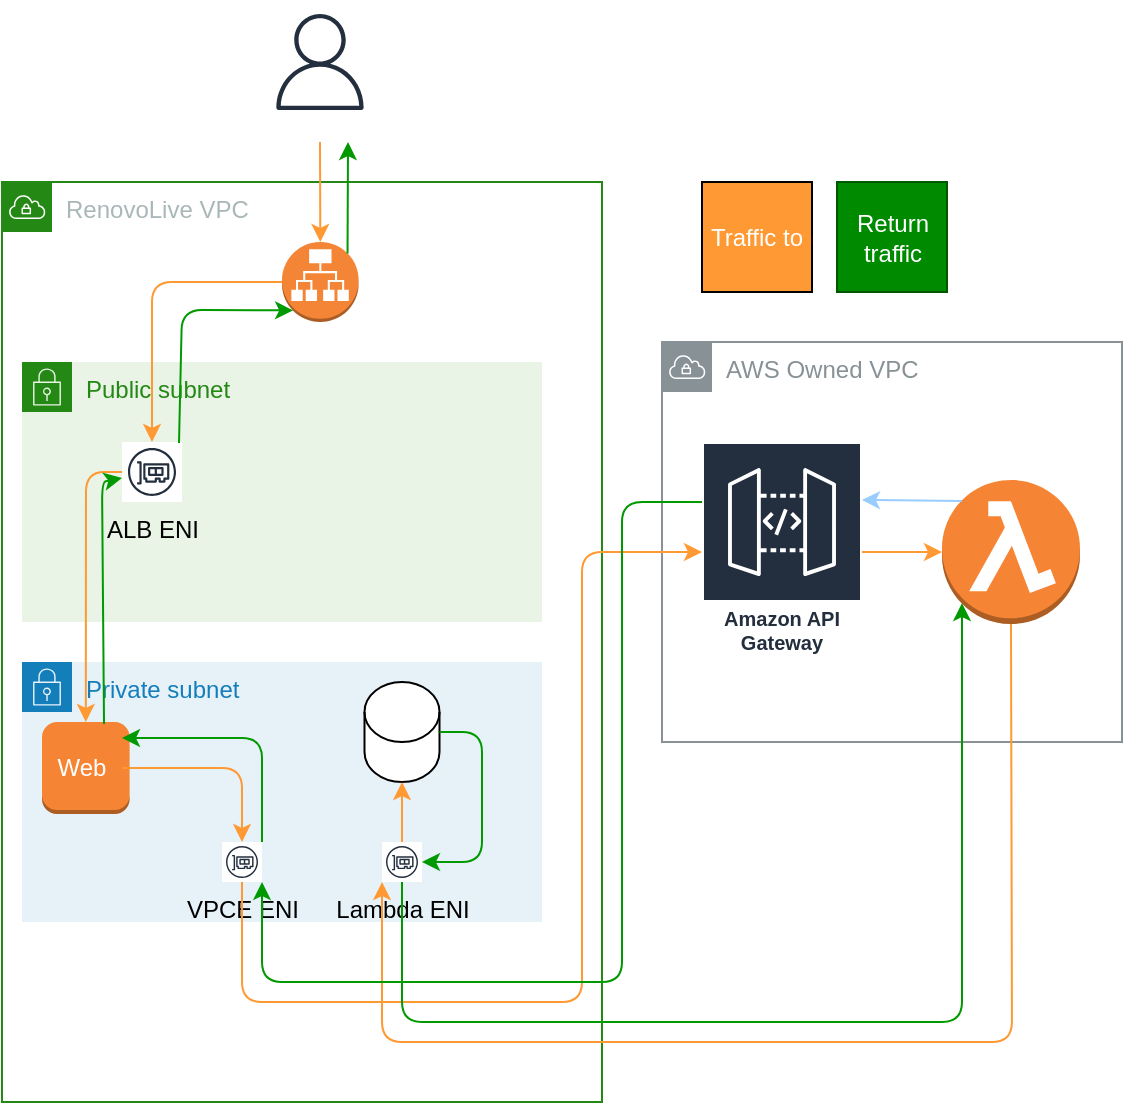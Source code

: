 <mxfile>
    <diagram id="DzUJz4db7ho8oZD3DGMr" name="Page-1">
        <mxGraphModel dx="1292" dy="353" grid="1" gridSize="10" guides="1" tooltips="1" connect="1" arrows="1" fold="1" page="1" pageScale="1" pageWidth="850" pageHeight="1100" math="0" shadow="0">
            <root>
                <mxCell id="0"/>
                <mxCell id="1" parent="0"/>
                <mxCell id="2" value="RenovoLive VPC" style="points=[[0,0],[0.25,0],[0.5,0],[0.75,0],[1,0],[1,0.25],[1,0.5],[1,0.75],[1,1],[0.75,1],[0.5,1],[0.25,1],[0,1],[0,0.75],[0,0.5],[0,0.25]];outlineConnect=0;gradientColor=none;html=1;whiteSpace=wrap;fontSize=12;fontStyle=0;container=1;pointerEvents=0;collapsible=0;recursiveResize=0;shape=mxgraph.aws4.group;grIcon=mxgraph.aws4.group_vpc;strokeColor=#248814;fillColor=none;verticalAlign=top;align=left;spacingLeft=30;fontColor=#AAB7B8;dashed=0;" vertex="1" parent="1">
                    <mxGeometry x="10" y="110" width="300" height="460" as="geometry"/>
                </mxCell>
                <mxCell id="3" value="Public subnet" style="points=[[0,0],[0.25,0],[0.5,0],[0.75,0],[1,0],[1,0.25],[1,0.5],[1,0.75],[1,1],[0.75,1],[0.5,1],[0.25,1],[0,1],[0,0.75],[0,0.5],[0,0.25]];outlineConnect=0;gradientColor=none;html=1;whiteSpace=wrap;fontSize=12;fontStyle=0;container=1;pointerEvents=0;collapsible=0;recursiveResize=0;shape=mxgraph.aws4.group;grIcon=mxgraph.aws4.group_security_group;grStroke=0;strokeColor=#248814;fillColor=#E9F3E6;verticalAlign=top;align=left;spacingLeft=30;fontColor=#248814;dashed=0;" vertex="1" parent="2">
                    <mxGeometry x="10" y="90" width="260" height="130" as="geometry"/>
                </mxCell>
                <mxCell id="8" value="&lt;font color=&quot;#000000&quot;&gt;ALB ENI&lt;/font&gt;" style="sketch=0;outlineConnect=0;fontColor=#232F3E;gradientColor=none;strokeColor=#232F3E;fillColor=#ffffff;dashed=0;verticalLabelPosition=bottom;verticalAlign=top;align=center;html=1;fontSize=12;fontStyle=0;aspect=fixed;shape=mxgraph.aws4.resourceIcon;resIcon=mxgraph.aws4.elastic_network_interface;" vertex="1" parent="3">
                    <mxGeometry x="50" y="40" width="30" height="30" as="geometry"/>
                </mxCell>
                <mxCell id="4" value="Private subnet" style="points=[[0,0],[0.25,0],[0.5,0],[0.75,0],[1,0],[1,0.25],[1,0.5],[1,0.75],[1,1],[0.75,1],[0.5,1],[0.25,1],[0,1],[0,0.75],[0,0.5],[0,0.25]];outlineConnect=0;gradientColor=none;html=1;whiteSpace=wrap;fontSize=12;fontStyle=0;container=1;pointerEvents=0;collapsible=0;recursiveResize=0;shape=mxgraph.aws4.group;grIcon=mxgraph.aws4.group_security_group;grStroke=0;strokeColor=#147EBA;fillColor=#E6F2F8;verticalAlign=top;align=left;spacingLeft=30;fontColor=#147EBA;dashed=0;" vertex="1" parent="2">
                    <mxGeometry x="10" y="240" width="260" height="130" as="geometry"/>
                </mxCell>
                <mxCell id="12" value="&lt;font color=&quot;#000000&quot;&gt;VPCE ENI&lt;/font&gt;" style="sketch=0;outlineConnect=0;fontColor=#232F3E;gradientColor=none;strokeColor=#232F3E;fillColor=#ffffff;dashed=0;verticalLabelPosition=bottom;verticalAlign=top;align=center;html=1;fontSize=12;fontStyle=0;aspect=fixed;shape=mxgraph.aws4.resourceIcon;resIcon=mxgraph.aws4.elastic_network_interface;" vertex="1" parent="4">
                    <mxGeometry x="100" y="90" width="20" height="20" as="geometry"/>
                </mxCell>
                <mxCell id="16" value="" style="outlineConnect=0;dashed=0;verticalLabelPosition=bottom;verticalAlign=top;align=center;html=1;shape=mxgraph.aws3.instance;fillColor=#F58534;gradientColor=none;" vertex="1" parent="4">
                    <mxGeometry x="10" y="30" width="43.81" height="46" as="geometry"/>
                </mxCell>
                <mxCell id="18" value="&lt;font color=&quot;#ffffff&quot;&gt;Web&lt;/font&gt;" style="text;html=1;strokeColor=none;fillColor=none;align=center;verticalAlign=middle;whiteSpace=wrap;rounded=0;" vertex="1" parent="4">
                    <mxGeometry x="10" y="38" width="40" height="30" as="geometry"/>
                </mxCell>
                <mxCell id="53" value="&lt;font color=&quot;#000000&quot;&gt;Lambda ENI&lt;/font&gt;" style="sketch=0;outlineConnect=0;fontColor=#232F3E;gradientColor=none;strokeColor=#232F3E;fillColor=#ffffff;dashed=0;verticalLabelPosition=bottom;verticalAlign=top;align=center;html=1;fontSize=12;fontStyle=0;aspect=fixed;shape=mxgraph.aws4.resourceIcon;resIcon=mxgraph.aws4.elastic_network_interface;" vertex="1" parent="4">
                    <mxGeometry x="180" y="90" width="20" height="20" as="geometry"/>
                </mxCell>
                <mxCell id="54" value="" style="endArrow=classic;html=1;strokeColor=#FF9933;exitX=1;exitY=0.5;exitDx=0;exitDy=0;" edge="1" parent="4" source="18" target="12">
                    <mxGeometry width="50" height="50" relative="1" as="geometry">
                        <mxPoint x="110" y="290" as="sourcePoint"/>
                        <mxPoint x="160" y="240" as="targetPoint"/>
                        <Array as="points">
                            <mxPoint x="110" y="53"/>
                        </Array>
                    </mxGeometry>
                </mxCell>
                <mxCell id="63" value="" style="shape=cylinder3;whiteSpace=wrap;html=1;boundedLbl=1;backgroundOutline=1;size=15;" vertex="1" parent="4">
                    <mxGeometry x="171.25" y="10" width="37.5" height="50" as="geometry"/>
                </mxCell>
                <mxCell id="64" value="" style="endArrow=classic;html=1;strokeColor=#FF9933;entryX=0.5;entryY=1;entryDx=0;entryDy=0;entryPerimeter=0;" edge="1" parent="4" source="53" target="63">
                    <mxGeometry width="50" height="50" relative="1" as="geometry">
                        <mxPoint x="40" y="210" as="sourcePoint"/>
                        <mxPoint x="90" y="160" as="targetPoint"/>
                    </mxGeometry>
                </mxCell>
                <mxCell id="65" value="" style="endArrow=classic;html=1;strokeColor=#009900;exitX=1;exitY=0.5;exitDx=0;exitDy=0;exitPerimeter=0;" edge="1" parent="4" source="63" target="53">
                    <mxGeometry width="50" height="50" relative="1" as="geometry">
                        <mxPoint x="30" y="200" as="sourcePoint"/>
                        <mxPoint x="80" y="150" as="targetPoint"/>
                        <Array as="points">
                            <mxPoint x="230" y="35"/>
                            <mxPoint x="230" y="100"/>
                            <mxPoint x="209" y="100"/>
                        </Array>
                    </mxGeometry>
                </mxCell>
                <mxCell id="69" value="" style="endArrow=classic;html=1;strokeColor=#009900;entryX=1;entryY=0;entryDx=0;entryDy=0;" edge="1" parent="4" target="18">
                    <mxGeometry width="50" height="50" relative="1" as="geometry">
                        <mxPoint x="120" y="90" as="sourcePoint"/>
                        <mxPoint x="90" y="150" as="targetPoint"/>
                        <Array as="points">
                            <mxPoint x="120" y="38"/>
                        </Array>
                    </mxGeometry>
                </mxCell>
                <mxCell id="72" value="&lt;font color=&quot;#ffffff&quot;&gt;DB&lt;/font&gt;" style="text;html=1;strokeColor=none;fillColor=none;align=center;verticalAlign=middle;whiteSpace=wrap;rounded=0;" vertex="1" parent="4">
                    <mxGeometry x="170" y="10" width="40" height="30" as="geometry"/>
                </mxCell>
                <mxCell id="5" value="" style="outlineConnect=0;dashed=0;verticalLabelPosition=bottom;verticalAlign=top;align=center;html=1;shape=mxgraph.aws3.application_load_balancer;fillColor=#F58536;gradientColor=none;" vertex="1" parent="2">
                    <mxGeometry x="140" y="30" width="38.33" height="40" as="geometry"/>
                </mxCell>
                <mxCell id="10" value="" style="endArrow=classic;html=1;exitX=0;exitY=0.5;exitDx=0;exitDy=0;exitPerimeter=0;strokeColor=#FF9933;" edge="1" parent="2" source="5" target="8">
                    <mxGeometry width="50" height="50" relative="1" as="geometry">
                        <mxPoint y="500" as="sourcePoint"/>
                        <mxPoint x="50" y="450" as="targetPoint"/>
                        <Array as="points">
                            <mxPoint x="75" y="50"/>
                        </Array>
                    </mxGeometry>
                </mxCell>
                <mxCell id="20" value="" style="endArrow=classic;html=1;strokeColor=#FF9933;entryX=0.5;entryY=0;entryDx=0;entryDy=0;entryPerimeter=0;" edge="1" parent="2" source="8" target="16">
                    <mxGeometry width="50" height="50" relative="1" as="geometry">
                        <mxPoint x="-80" y="230" as="sourcePoint"/>
                        <mxPoint x="-30" y="180" as="targetPoint"/>
                        <Array as="points">
                            <mxPoint x="42" y="145"/>
                        </Array>
                    </mxGeometry>
                </mxCell>
                <mxCell id="70" value="" style="endArrow=classic;html=1;strokeColor=#009900;exitX=0.708;exitY=0.022;exitDx=0;exitDy=0;exitPerimeter=0;" edge="1" parent="2" source="16" target="8">
                    <mxGeometry width="50" height="50" relative="1" as="geometry">
                        <mxPoint x="340" y="250" as="sourcePoint"/>
                        <mxPoint x="390" y="200" as="targetPoint"/>
                        <Array as="points">
                            <mxPoint x="50" y="150"/>
                        </Array>
                    </mxGeometry>
                </mxCell>
                <mxCell id="71" value="" style="endArrow=classic;html=1;strokeColor=#009900;exitX=0.95;exitY=0.017;exitDx=0;exitDy=0;exitPerimeter=0;entryX=0.145;entryY=0.855;entryDx=0;entryDy=0;entryPerimeter=0;" edge="1" parent="2" source="8" target="5">
                    <mxGeometry width="50" height="50" relative="1" as="geometry">
                        <mxPoint x="310" y="150" as="sourcePoint"/>
                        <mxPoint x="360" y="100" as="targetPoint"/>
                        <Array as="points">
                            <mxPoint x="90" y="64"/>
                        </Array>
                    </mxGeometry>
                </mxCell>
                <mxCell id="82" value="renovolive.com&lt;br&gt;load balancer" style="text;html=1;strokeColor=none;fillColor=none;align=center;verticalAlign=middle;whiteSpace=wrap;rounded=0;fontColor=#FFFFFF;" vertex="1" parent="2">
                    <mxGeometry x="200" y="35" width="60" height="30" as="geometry"/>
                </mxCell>
                <mxCell id="45" value="AWS Owned VPC" style="sketch=0;outlineConnect=0;gradientColor=none;html=1;whiteSpace=wrap;fontSize=12;fontStyle=0;shape=mxgraph.aws4.group;grIcon=mxgraph.aws4.group_vpc;strokeColor=#879196;fillColor=none;verticalAlign=top;align=left;spacingLeft=30;fontColor=#879196;dashed=0;" vertex="1" parent="1">
                    <mxGeometry x="340" y="190" width="230" height="200" as="geometry"/>
                </mxCell>
                <mxCell id="51" value="" style="outlineConnect=0;dashed=0;verticalLabelPosition=bottom;verticalAlign=top;align=center;html=1;shape=mxgraph.aws3.lambda_function;fillColor=#F58534;gradientColor=none;" vertex="1" parent="1">
                    <mxGeometry x="480" y="259" width="69" height="72" as="geometry"/>
                </mxCell>
                <mxCell id="58" value="" style="endArrow=classic;html=1;strokeColor=#FF9933;entryX=0;entryY=0.5;entryDx=0;entryDy=0;entryPerimeter=0;" edge="1" parent="1" source="49" target="51">
                    <mxGeometry width="50" height="50" relative="1" as="geometry">
                        <mxPoint x="490" y="470" as="sourcePoint"/>
                        <mxPoint x="540" y="420" as="targetPoint"/>
                    </mxGeometry>
                </mxCell>
                <mxCell id="60" value="" style="endArrow=classic;html=1;strokeColor=#FF9933;exitX=0.5;exitY=1;exitDx=0;exitDy=0;exitPerimeter=0;" edge="1" parent="1" source="51">
                    <mxGeometry width="50" height="50" relative="1" as="geometry">
                        <mxPoint x="690" y="480" as="sourcePoint"/>
                        <mxPoint x="200" y="460" as="targetPoint"/>
                        <Array as="points">
                            <mxPoint x="515" y="540"/>
                            <mxPoint x="200" y="540"/>
                        </Array>
                    </mxGeometry>
                </mxCell>
                <mxCell id="57" value="" style="endArrow=classic;html=1;strokeColor=#FF9933;" edge="1" parent="1" source="12" target="49">
                    <mxGeometry width="50" height="50" relative="1" as="geometry">
                        <mxPoint x="140" y="560" as="sourcePoint"/>
                        <mxPoint x="300" y="520" as="targetPoint"/>
                        <Array as="points">
                            <mxPoint x="130" y="520"/>
                            <mxPoint x="300" y="520"/>
                            <mxPoint x="300" y="295"/>
                        </Array>
                    </mxGeometry>
                </mxCell>
                <mxCell id="66" value="" style="endArrow=classic;html=1;strokeColor=#009900;entryX=0.145;entryY=0.855;entryDx=0;entryDy=0;entryPerimeter=0;" edge="1" parent="1" source="53" target="51">
                    <mxGeometry width="50" height="50" relative="1" as="geometry">
                        <mxPoint x="540" y="600" as="sourcePoint"/>
                        <mxPoint x="590" y="550" as="targetPoint"/>
                        <Array as="points">
                            <mxPoint x="210" y="530"/>
                            <mxPoint x="490" y="530"/>
                        </Array>
                    </mxGeometry>
                </mxCell>
                <mxCell id="67" value="" style="endArrow=classic;html=1;strokeColor=#99CCFF;exitX=0.145;exitY=0.145;exitDx=0;exitDy=0;exitPerimeter=0;" edge="1" parent="1" source="51">
                    <mxGeometry width="50" height="50" relative="1" as="geometry">
                        <mxPoint x="580" y="480" as="sourcePoint"/>
                        <mxPoint x="440" y="269" as="targetPoint"/>
                    </mxGeometry>
                </mxCell>
                <mxCell id="73" value="Traffic to" style="whiteSpace=wrap;html=1;aspect=fixed;fillColor=#FF9933;fontColor=#FFFFFF;" vertex="1" parent="1">
                    <mxGeometry x="360" y="110" width="55" height="55" as="geometry"/>
                </mxCell>
                <mxCell id="75" value="" style="endArrow=classic;html=1;strokeColor=#009900;" edge="1" parent="1">
                    <mxGeometry width="50" height="50" relative="1" as="geometry">
                        <mxPoint x="440" y="270" as="sourcePoint"/>
                        <mxPoint x="140" y="460" as="targetPoint"/>
                        <Array as="points">
                            <mxPoint x="320" y="270"/>
                            <mxPoint x="320" y="510"/>
                            <mxPoint x="140" y="510"/>
                        </Array>
                    </mxGeometry>
                </mxCell>
                <mxCell id="49" value="Amazon API Gateway" style="sketch=0;outlineConnect=0;fontColor=#232F3E;gradientColor=none;strokeColor=#ffffff;fillColor=#232F3E;dashed=0;verticalLabelPosition=middle;verticalAlign=bottom;align=center;html=1;whiteSpace=wrap;fontSize=10;fontStyle=1;spacing=3;shape=mxgraph.aws4.productIcon;prIcon=mxgraph.aws4.api_gateway;" vertex="1" parent="1">
                    <mxGeometry x="360" y="240" width="80" height="110" as="geometry"/>
                </mxCell>
                <mxCell id="76" value="Return traffic" style="whiteSpace=wrap;html=1;aspect=fixed;fillColor=#008a00;fontColor=#ffffff;strokeColor=#005700;" vertex="1" parent="1">
                    <mxGeometry x="427.5" y="110" width="55" height="55" as="geometry"/>
                </mxCell>
                <mxCell id="78" value="" style="sketch=0;outlineConnect=0;fontColor=#232F3E;gradientColor=none;strokeColor=#232F3E;fillColor=#ffffff;dashed=0;verticalLabelPosition=bottom;verticalAlign=top;align=center;html=1;fontSize=12;fontStyle=0;aspect=fixed;shape=mxgraph.aws4.resourceIcon;resIcon=mxgraph.aws4.user;" vertex="1" parent="1">
                    <mxGeometry x="139" y="20" width="60" height="60" as="geometry"/>
                </mxCell>
                <mxCell id="79" value="" style="endArrow=classic;html=1;fontColor=#FFFFFF;strokeColor=#009900;exitX=0.855;exitY=0.145;exitDx=0;exitDy=0;exitPerimeter=0;" edge="1" parent="1" source="5">
                    <mxGeometry width="50" height="50" relative="1" as="geometry">
                        <mxPoint x="60" y="70" as="sourcePoint"/>
                        <mxPoint x="183" y="90" as="targetPoint"/>
                    </mxGeometry>
                </mxCell>
                <mxCell id="80" value="" style="endArrow=classic;html=1;fontColor=#FFFFFF;strokeColor=#FF9933;entryX=0.5;entryY=0;entryDx=0;entryDy=0;entryPerimeter=0;" edge="1" parent="1" target="5">
                    <mxGeometry width="50" height="50" relative="1" as="geometry">
                        <mxPoint x="169" y="90" as="sourcePoint"/>
                        <mxPoint x="120" y="40" as="targetPoint"/>
                    </mxGeometry>
                </mxCell>
                <mxCell id="81" value="User clicks something in RL that hits an API gateway project" style="text;html=1;strokeColor=none;fillColor=none;align=center;verticalAlign=middle;whiteSpace=wrap;rounded=0;fontColor=#FFFFFF;" vertex="1" parent="1">
                    <mxGeometry x="210" y="35" width="120" height="30" as="geometry"/>
                </mxCell>
                <mxCell id="83" value="API Lambda Function" style="text;html=1;strokeColor=none;fillColor=none;align=center;verticalAlign=middle;whiteSpace=wrap;rounded=0;fontColor=#FFFFFF;" vertex="1" parent="1">
                    <mxGeometry x="470" y="229" width="90" height="30" as="geometry"/>
                </mxCell>
            </root>
        </mxGraphModel>
    </diagram>
</mxfile>